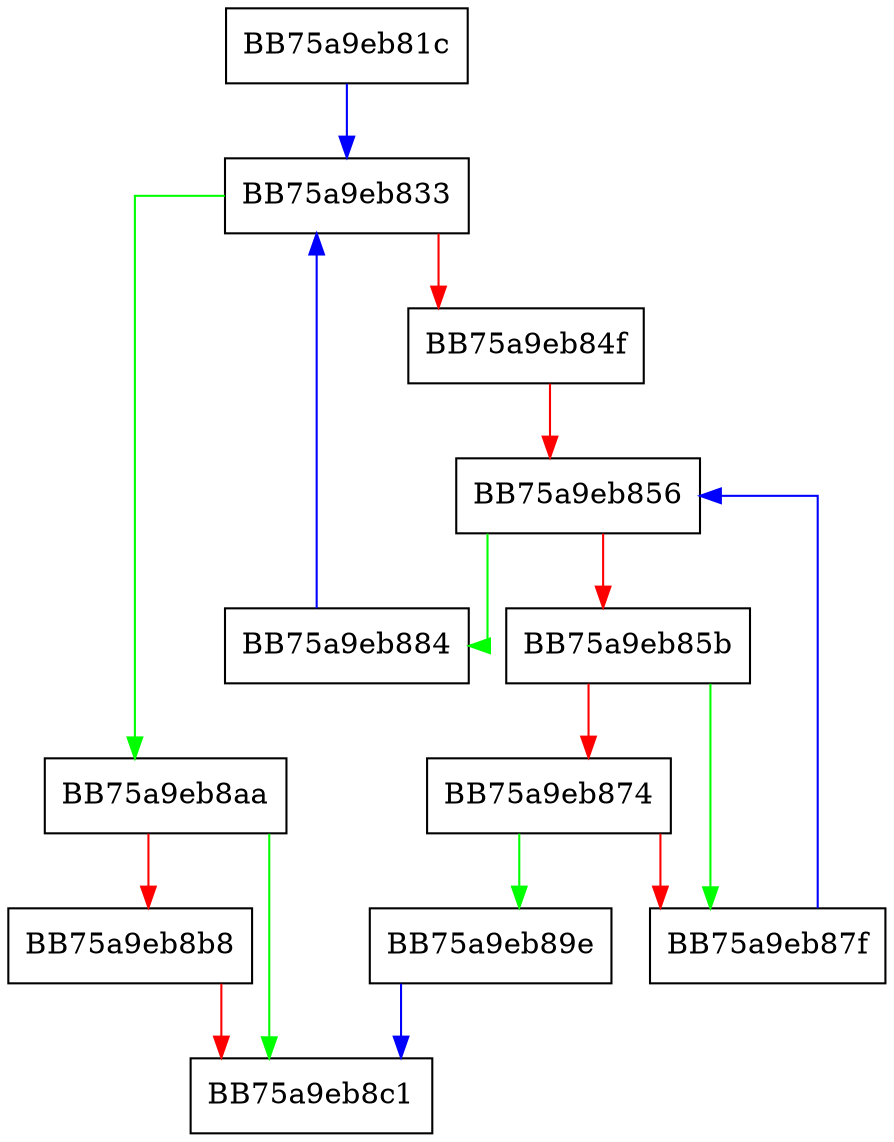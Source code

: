 digraph FinalShutdown {
  node [shape="box"];
  graph [splines=ortho];
  BB75a9eb81c -> BB75a9eb833 [color="blue"];
  BB75a9eb833 -> BB75a9eb8aa [color="green"];
  BB75a9eb833 -> BB75a9eb84f [color="red"];
  BB75a9eb84f -> BB75a9eb856 [color="red"];
  BB75a9eb856 -> BB75a9eb884 [color="green"];
  BB75a9eb856 -> BB75a9eb85b [color="red"];
  BB75a9eb85b -> BB75a9eb87f [color="green"];
  BB75a9eb85b -> BB75a9eb874 [color="red"];
  BB75a9eb874 -> BB75a9eb89e [color="green"];
  BB75a9eb874 -> BB75a9eb87f [color="red"];
  BB75a9eb87f -> BB75a9eb856 [color="blue"];
  BB75a9eb884 -> BB75a9eb833 [color="blue"];
  BB75a9eb89e -> BB75a9eb8c1 [color="blue"];
  BB75a9eb8aa -> BB75a9eb8c1 [color="green"];
  BB75a9eb8aa -> BB75a9eb8b8 [color="red"];
  BB75a9eb8b8 -> BB75a9eb8c1 [color="red"];
}
